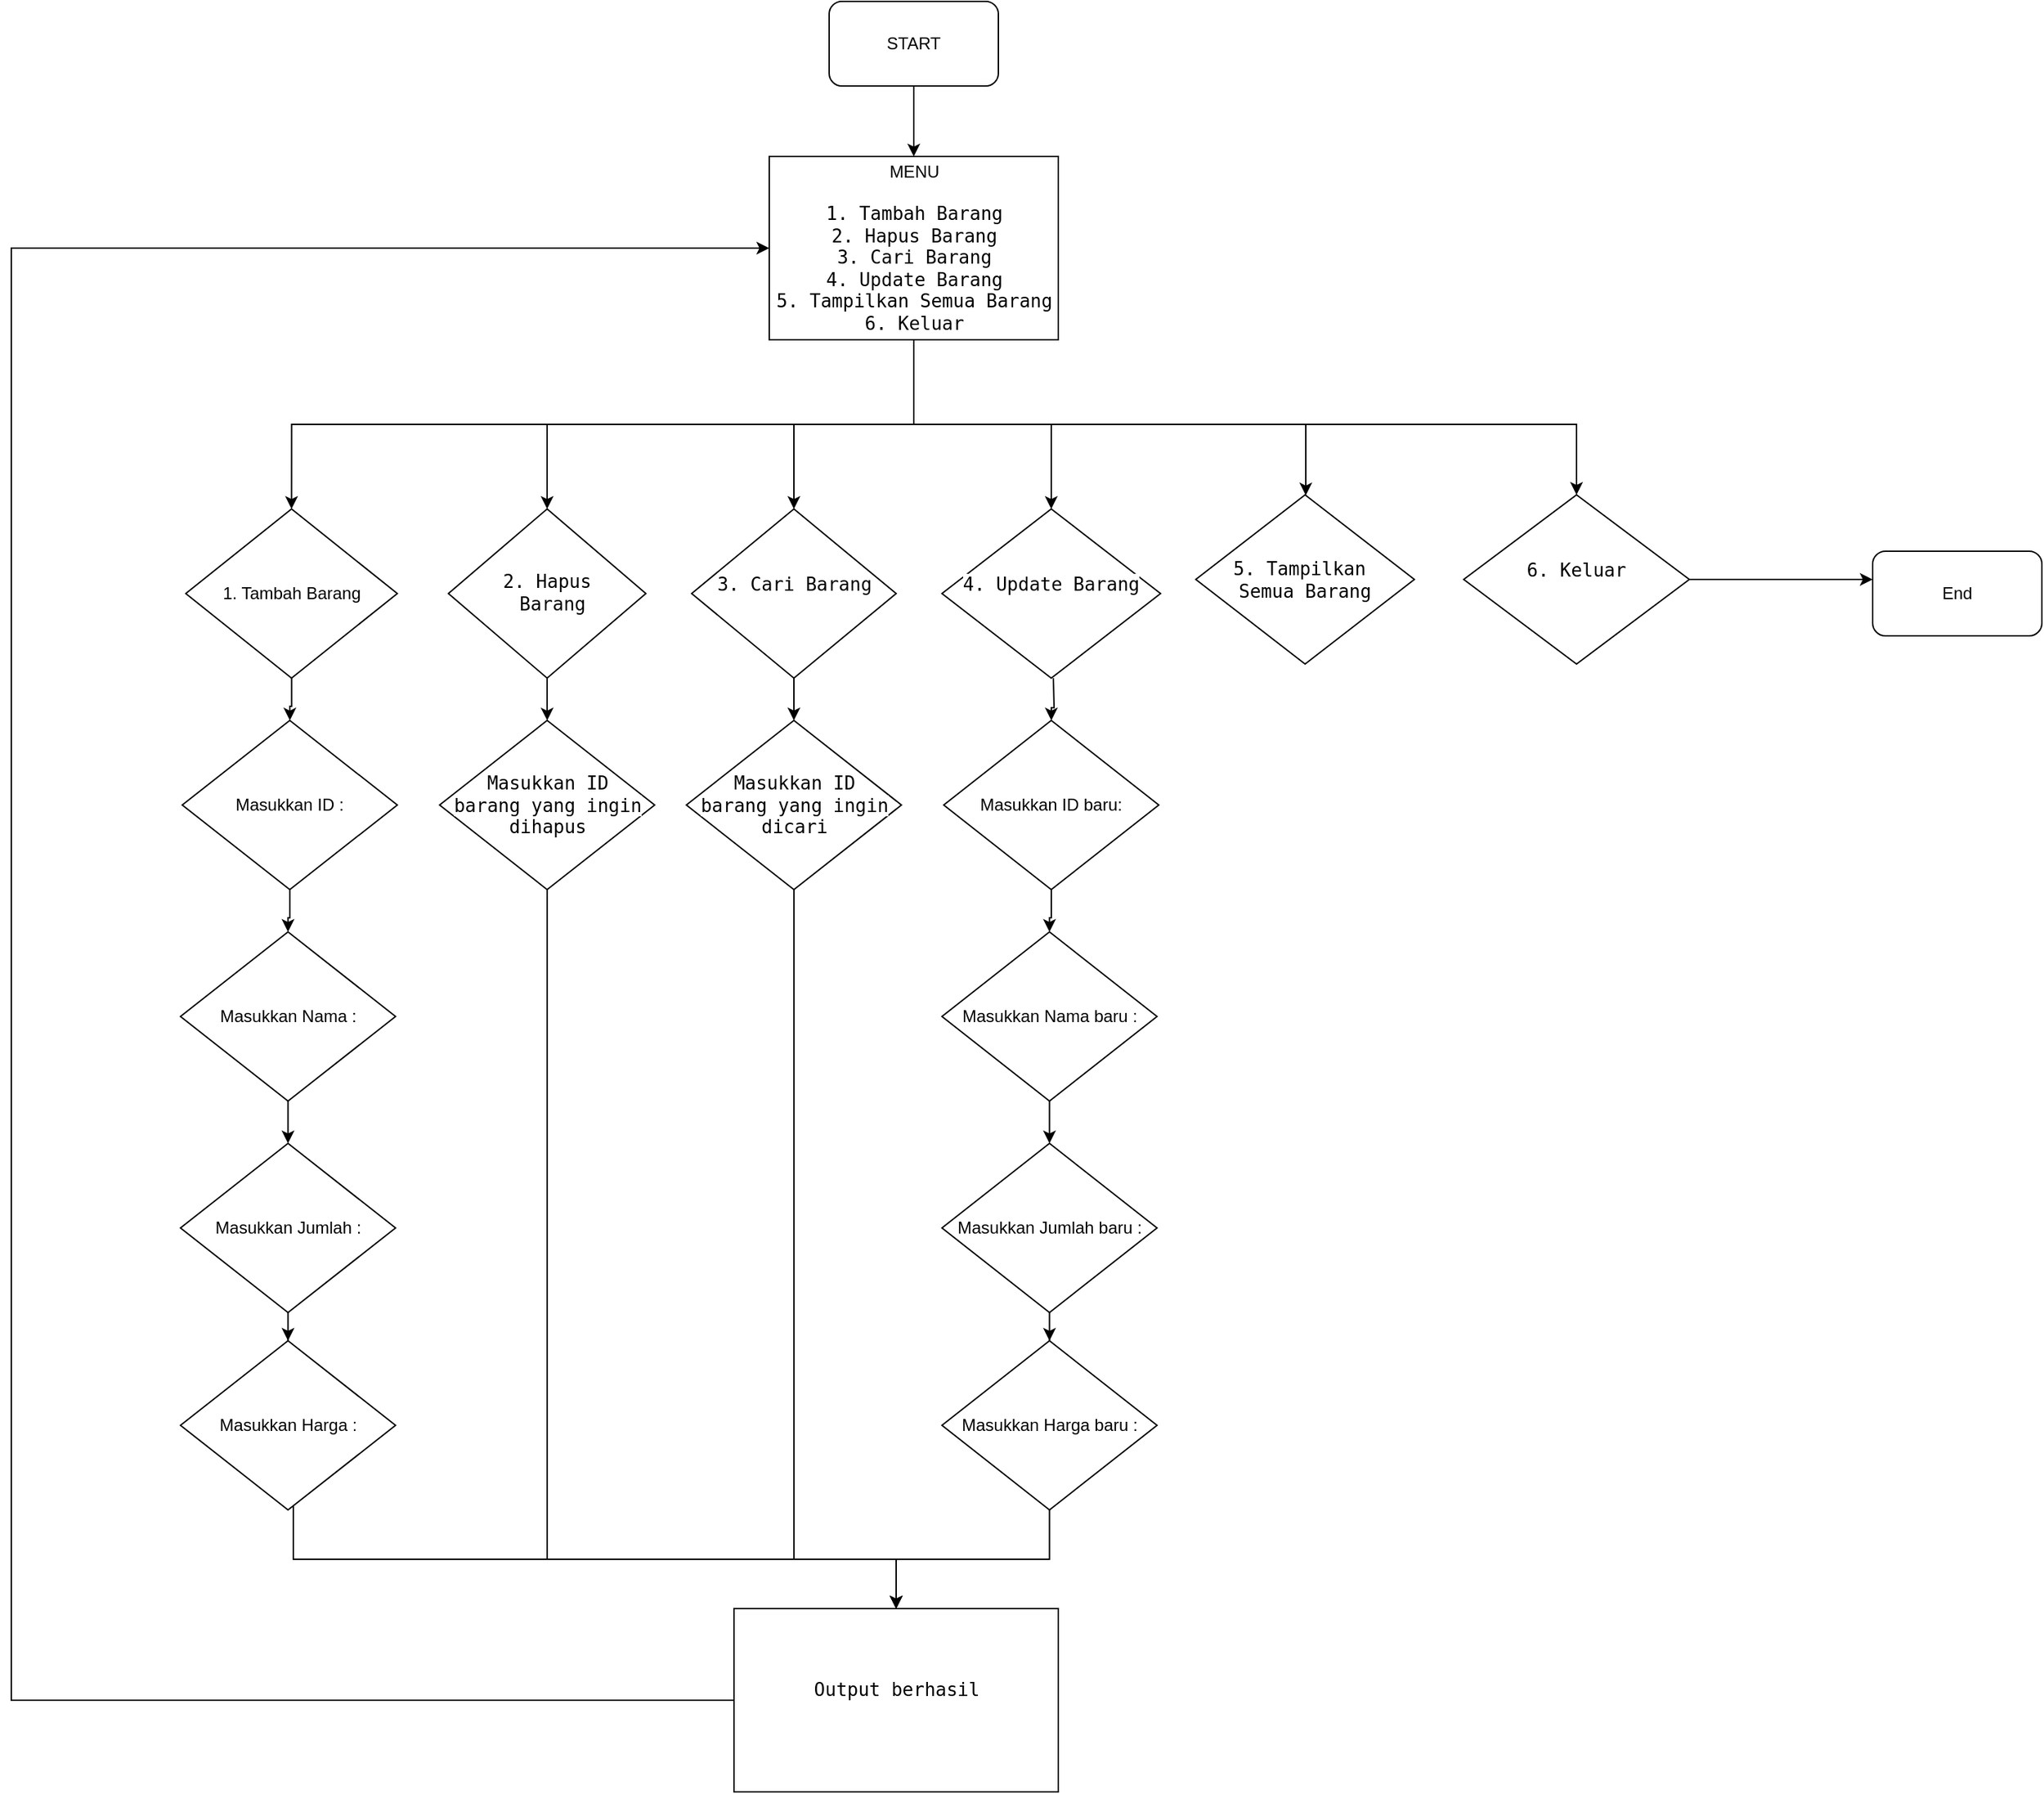 <mxfile version="24.7.5">
  <diagram name="Page-1" id="AXtwD7Jq51mVKn2y1dPp">
    <mxGraphModel dx="2516" dy="951" grid="1" gridSize="10" guides="1" tooltips="1" connect="1" arrows="1" fold="1" page="1" pageScale="1" pageWidth="850" pageHeight="1100" math="0" shadow="0">
      <root>
        <mxCell id="0" />
        <mxCell id="1" parent="0" />
        <mxCell id="LNa_omhU0U5EosSfoNTB-3" style="edgeStyle=orthogonalEdgeStyle;rounded=0;orthogonalLoop=1;jettySize=auto;html=1;" parent="1" source="LNa_omhU0U5EosSfoNTB-1" target="LNa_omhU0U5EosSfoNTB-2" edge="1">
          <mxGeometry relative="1" as="geometry" />
        </mxCell>
        <mxCell id="LNa_omhU0U5EosSfoNTB-1" value="START" style="rounded=1;whiteSpace=wrap;html=1;" parent="1" vertex="1">
          <mxGeometry x="380" y="10" width="120" height="60" as="geometry" />
        </mxCell>
        <mxCell id="LNa_omhU0U5EosSfoNTB-13" value="" style="edgeStyle=orthogonalEdgeStyle;rounded=0;orthogonalLoop=1;jettySize=auto;html=1;" parent="1" source="LNa_omhU0U5EosSfoNTB-2" target="LNa_omhU0U5EosSfoNTB-8" edge="1">
          <mxGeometry relative="1" as="geometry" />
        </mxCell>
        <mxCell id="LNa_omhU0U5EosSfoNTB-21" style="edgeStyle=orthogonalEdgeStyle;rounded=0;orthogonalLoop=1;jettySize=auto;html=1;" parent="1" source="LNa_omhU0U5EosSfoNTB-2" target="LNa_omhU0U5EosSfoNTB-7" edge="1">
          <mxGeometry relative="1" as="geometry" />
        </mxCell>
        <mxCell id="LNa_omhU0U5EosSfoNTB-48" style="edgeStyle=orthogonalEdgeStyle;rounded=0;orthogonalLoop=1;jettySize=auto;html=1;entryX=0.5;entryY=0;entryDx=0;entryDy=0;" parent="1" source="LNa_omhU0U5EosSfoNTB-2" target="LNa_omhU0U5EosSfoNTB-4" edge="1">
          <mxGeometry relative="1" as="geometry">
            <Array as="points">
              <mxPoint x="440" y="310" />
              <mxPoint x="-1" y="310" />
            </Array>
          </mxGeometry>
        </mxCell>
        <mxCell id="LNa_omhU0U5EosSfoNTB-49" style="edgeStyle=orthogonalEdgeStyle;rounded=0;orthogonalLoop=1;jettySize=auto;html=1;" parent="1" source="LNa_omhU0U5EosSfoNTB-2" target="LNa_omhU0U5EosSfoNTB-6" edge="1">
          <mxGeometry relative="1" as="geometry">
            <Array as="points">
              <mxPoint x="440" y="310" />
              <mxPoint x="180" y="310" />
            </Array>
          </mxGeometry>
        </mxCell>
        <mxCell id="LNa_omhU0U5EosSfoNTB-50" style="edgeStyle=orthogonalEdgeStyle;rounded=0;orthogonalLoop=1;jettySize=auto;html=1;" parent="1" source="LNa_omhU0U5EosSfoNTB-2" target="LNa_omhU0U5EosSfoNTB-9" edge="1">
          <mxGeometry relative="1" as="geometry">
            <Array as="points">
              <mxPoint x="440" y="310" />
              <mxPoint x="718" y="310" />
            </Array>
          </mxGeometry>
        </mxCell>
        <mxCell id="LNa_omhU0U5EosSfoNTB-51" style="edgeStyle=orthogonalEdgeStyle;rounded=0;orthogonalLoop=1;jettySize=auto;html=1;entryX=0.5;entryY=0;entryDx=0;entryDy=0;" parent="1" source="LNa_omhU0U5EosSfoNTB-2" target="LNa_omhU0U5EosSfoNTB-5" edge="1">
          <mxGeometry relative="1" as="geometry">
            <Array as="points">
              <mxPoint x="440" y="310" />
              <mxPoint x="910" y="310" />
            </Array>
          </mxGeometry>
        </mxCell>
        <mxCell id="LNa_omhU0U5EosSfoNTB-2" value="MENU&lt;div&gt;&lt;br&gt;&lt;div&gt;&lt;span style=&quot;font-family: monospace; font-size: medium; text-align: start; caret-color: rgba(0, 0, 0, 0); white-space: pre; background-color: rgb(255, 255, 255);&quot;&gt;1. Tambah Barang&lt;br&gt;2. Hapus Barang&lt;br&gt;3. Cari Barang&lt;br&gt;4. Update Barang&lt;br&gt;5. Tampilkan Semua Barang&lt;br&gt;6. Keluar&lt;/span&gt;&lt;br&gt;&lt;/div&gt;&lt;/div&gt;" style="rounded=0;whiteSpace=wrap;html=1;" parent="1" vertex="1">
          <mxGeometry x="337.5" y="120" width="205" height="130" as="geometry" />
        </mxCell>
        <mxCell id="LNa_omhU0U5EosSfoNTB-33" style="edgeStyle=orthogonalEdgeStyle;rounded=0;orthogonalLoop=1;jettySize=auto;html=1;" parent="1" source="LNa_omhU0U5EosSfoNTB-4" target="LNa_omhU0U5EosSfoNTB-28" edge="1">
          <mxGeometry relative="1" as="geometry" />
        </mxCell>
        <mxCell id="LNa_omhU0U5EosSfoNTB-4" value="1. Tambah Barang" style="rhombus;whiteSpace=wrap;html=1;" parent="1" vertex="1">
          <mxGeometry x="-76.25" y="370" width="150" height="120" as="geometry" />
        </mxCell>
        <mxCell id="LNa_omhU0U5EosSfoNTB-46" style="edgeStyle=orthogonalEdgeStyle;rounded=0;orthogonalLoop=1;jettySize=auto;html=1;" parent="1" source="LNa_omhU0U5EosSfoNTB-5" target="LNa_omhU0U5EosSfoNTB-45" edge="1">
          <mxGeometry relative="1" as="geometry">
            <Array as="points">
              <mxPoint x="1090" y="420" />
              <mxPoint x="1090" y="420" />
            </Array>
          </mxGeometry>
        </mxCell>
        <mxCell id="LNa_omhU0U5EosSfoNTB-5" value="&#xa;&lt;span style=&quot;color: rgb(0, 0, 0); font-family: monospace; font-size: medium; font-style: normal; font-variant-ligatures: normal; font-variant-caps: normal; font-weight: 400; letter-spacing: normal; orphans: 2; text-align: start; text-indent: 0px; text-transform: none; widows: 2; word-spacing: 0px; -webkit-text-stroke-width: 0px; caret-color: rgba(0, 0, 0, 0); white-space: pre; background-color: rgb(255, 255, 255); text-decoration-thickness: initial; text-decoration-style: initial; text-decoration-color: initial; display: inline !important; float: none;&quot;&gt;6. Keluar&lt;/span&gt;&#xa;&#xa;" style="rhombus;whiteSpace=wrap;html=1;" parent="1" vertex="1">
          <mxGeometry x="830" y="360" width="160" height="120" as="geometry" />
        </mxCell>
        <mxCell id="LNa_omhU0U5EosSfoNTB-55" style="edgeStyle=orthogonalEdgeStyle;rounded=0;orthogonalLoop=1;jettySize=auto;html=1;" parent="1" source="LNa_omhU0U5EosSfoNTB-6" target="LNa_omhU0U5EosSfoNTB-54" edge="1">
          <mxGeometry relative="1" as="geometry" />
        </mxCell>
        <mxCell id="LNa_omhU0U5EosSfoNTB-6" value="&lt;br&gt;&lt;span style=&quot;color: rgb(0, 0, 0); font-family: monospace; font-size: medium; font-style: normal; font-variant-ligatures: normal; font-variant-caps: normal; font-weight: 400; letter-spacing: normal; orphans: 2; text-align: start; text-indent: 0px; text-transform: none; widows: 2; word-spacing: 0px; -webkit-text-stroke-width: 0px; caret-color: rgba(0, 0, 0, 0); white-space: pre; background-color: rgb(255, 255, 255); text-decoration-thickness: initial; text-decoration-style: initial; text-decoration-color: initial; display: inline !important; float: none;&quot;&gt;2. Hapus&lt;/span&gt;&lt;div&gt;&lt;span style=&quot;color: rgb(0, 0, 0); font-family: monospace; font-size: medium; font-style: normal; font-variant-ligatures: normal; font-variant-caps: normal; font-weight: 400; letter-spacing: normal; orphans: 2; text-align: start; text-indent: 0px; text-transform: none; widows: 2; word-spacing: 0px; -webkit-text-stroke-width: 0px; caret-color: rgba(0, 0, 0, 0); white-space: pre; background-color: rgb(255, 255, 255); text-decoration-thickness: initial; text-decoration-style: initial; text-decoration-color: initial; display: inline !important; float: none;&quot;&gt; Barang&lt;/span&gt;&lt;br&gt;&lt;/div&gt;&lt;div&gt;&lt;span style=&quot;color: rgb(0, 0, 0); font-family: monospace; font-size: medium; font-style: normal; font-variant-ligatures: normal; font-variant-caps: normal; font-weight: 400; letter-spacing: normal; orphans: 2; text-align: start; text-indent: 0px; text-transform: none; widows: 2; word-spacing: 0px; -webkit-text-stroke-width: 0px; caret-color: rgba(0, 0, 0, 0); white-space: pre; background-color: rgb(255, 255, 255); text-decoration-thickness: initial; text-decoration-style: initial; text-decoration-color: initial; display: inline !important; float: none;&quot;&gt;&lt;br&gt;&lt;/span&gt;&lt;/div&gt;" style="rhombus;whiteSpace=wrap;html=1;" parent="1" vertex="1">
          <mxGeometry x="110" y="370" width="140" height="120" as="geometry" />
        </mxCell>
        <mxCell id="LNa_omhU0U5EosSfoNTB-59" style="edgeStyle=orthogonalEdgeStyle;rounded=0;orthogonalLoop=1;jettySize=auto;html=1;entryX=0.5;entryY=0;entryDx=0;entryDy=0;" parent="1" source="LNa_omhU0U5EosSfoNTB-7" target="LNa_omhU0U5EosSfoNTB-58" edge="1">
          <mxGeometry relative="1" as="geometry" />
        </mxCell>
        <mxCell id="LNa_omhU0U5EosSfoNTB-7" value="&#xa;&lt;span style=&quot;color: rgb(0, 0, 0); font-family: monospace; font-size: medium; font-style: normal; font-variant-ligatures: normal; font-variant-caps: normal; font-weight: 400; letter-spacing: normal; orphans: 2; text-align: start; text-indent: 0px; text-transform: none; widows: 2; word-spacing: 0px; -webkit-text-stroke-width: 0px; caret-color: rgba(0, 0, 0, 0); white-space: pre; background-color: rgb(255, 255, 255); text-decoration-thickness: initial; text-decoration-style: initial; text-decoration-color: initial; display: inline !important; float: none;&quot;&gt;3. Cari Barang&lt;/span&gt;&lt;br style=&quot;forced-color-adjust: none; color: rgb(0, 0, 0); font-family: monospace; font-size: medium; font-style: normal; font-variant-ligatures: normal; font-variant-caps: normal; font-weight: 400; letter-spacing: normal; orphans: 2; text-align: start; text-indent: 0px; text-transform: none; widows: 2; word-spacing: 0px; -webkit-text-stroke-width: 0px; caret-color: rgba(0, 0, 0, 0); white-space: pre; text-decoration-thickness: initial; text-decoration-style: initial; text-decoration-color: initial;&quot;&gt;&#xa;&#xa;" style="rhombus;whiteSpace=wrap;html=1;" parent="1" vertex="1">
          <mxGeometry x="282.5" y="370" width="145" height="120" as="geometry" />
        </mxCell>
        <mxCell id="LNa_omhU0U5EosSfoNTB-8" value="&#xa;&lt;span style=&quot;color: rgb(0, 0, 0); font-family: monospace; font-size: medium; font-style: normal; font-variant-ligatures: normal; font-variant-caps: normal; font-weight: 400; letter-spacing: normal; orphans: 2; text-align: start; text-indent: 0px; text-transform: none; widows: 2; word-spacing: 0px; -webkit-text-stroke-width: 0px; caret-color: rgba(0, 0, 0, 0); white-space: pre; background-color: rgb(255, 255, 255); text-decoration-thickness: initial; text-decoration-style: initial; text-decoration-color: initial; display: inline !important; float: none;&quot;&gt;4. Update Barang&lt;/span&gt;&lt;br style=&quot;forced-color-adjust: none; color: rgb(0, 0, 0); font-family: monospace; font-size: medium; font-style: normal; font-variant-ligatures: normal; font-variant-caps: normal; font-weight: 400; letter-spacing: normal; orphans: 2; text-align: start; text-indent: 0px; text-transform: none; widows: 2; word-spacing: 0px; -webkit-text-stroke-width: 0px; caret-color: rgba(0, 0, 0, 0); white-space: pre; text-decoration-thickness: initial; text-decoration-style: initial; text-decoration-color: initial;&quot;&gt;&#xa;&#xa;" style="rhombus;whiteSpace=wrap;html=1;" parent="1" vertex="1">
          <mxGeometry x="460" y="370" width="155" height="120" as="geometry" />
        </mxCell>
        <mxCell id="LNa_omhU0U5EosSfoNTB-9" value="&lt;br&gt;&lt;span style=&quot;color: rgb(0, 0, 0); font-family: monospace; font-size: medium; font-style: normal; font-variant-ligatures: normal; font-variant-caps: normal; font-weight: 400; letter-spacing: normal; orphans: 2; text-align: start; text-indent: 0px; text-transform: none; widows: 2; word-spacing: 0px; -webkit-text-stroke-width: 0px; caret-color: rgba(0, 0, 0, 0); white-space: pre; background-color: rgb(255, 255, 255); text-decoration-thickness: initial; text-decoration-style: initial; text-decoration-color: initial; display: inline !important; float: none;&quot;&gt;5. Tampilkan &lt;/span&gt;&lt;div&gt;&lt;span style=&quot;color: rgb(0, 0, 0); font-family: monospace; font-size: medium; font-style: normal; font-variant-ligatures: normal; font-variant-caps: normal; font-weight: 400; letter-spacing: normal; orphans: 2; text-align: start; text-indent: 0px; text-transform: none; widows: 2; word-spacing: 0px; -webkit-text-stroke-width: 0px; caret-color: rgba(0, 0, 0, 0); white-space: pre; background-color: rgb(255, 255, 255); text-decoration-thickness: initial; text-decoration-style: initial; text-decoration-color: initial; display: inline !important; float: none;&quot;&gt;Semua Barang&lt;/span&gt;&lt;br style=&quot;forced-color-adjust: none; color: rgb(0, 0, 0); font-family: monospace; font-size: medium; font-style: normal; font-variant-ligatures: normal; font-variant-caps: normal; font-weight: 400; letter-spacing: normal; orphans: 2; text-align: start; text-indent: 0px; text-transform: none; widows: 2; word-spacing: 0px; -webkit-text-stroke-width: 0px; caret-color: rgba(0, 0, 0, 0); white-space: pre; text-decoration-thickness: initial; text-decoration-style: initial; text-decoration-color: initial;&quot;&gt;&lt;br&gt;&lt;/div&gt;" style="rhombus;whiteSpace=wrap;html=1;" parent="1" vertex="1">
          <mxGeometry x="640" y="360" width="155" height="120" as="geometry" />
        </mxCell>
        <mxCell id="LNa_omhU0U5EosSfoNTB-38" style="edgeStyle=orthogonalEdgeStyle;rounded=0;orthogonalLoop=1;jettySize=auto;html=1;" parent="1" source="LNa_omhU0U5EosSfoNTB-28" target="LNa_omhU0U5EosSfoNTB-29" edge="1">
          <mxGeometry relative="1" as="geometry" />
        </mxCell>
        <mxCell id="LNa_omhU0U5EosSfoNTB-28" value="Masukkan ID :" style="rhombus;whiteSpace=wrap;html=1;" parent="1" vertex="1">
          <mxGeometry x="-78.75" y="520" width="152.5" height="120" as="geometry" />
        </mxCell>
        <mxCell id="LNa_omhU0U5EosSfoNTB-39" style="edgeStyle=orthogonalEdgeStyle;rounded=0;orthogonalLoop=1;jettySize=auto;html=1;" parent="1" source="LNa_omhU0U5EosSfoNTB-29" target="LNa_omhU0U5EosSfoNTB-30" edge="1">
          <mxGeometry relative="1" as="geometry" />
        </mxCell>
        <mxCell id="LNa_omhU0U5EosSfoNTB-29" value="Masukkan Nama :" style="rhombus;whiteSpace=wrap;html=1;" parent="1" vertex="1">
          <mxGeometry x="-80" y="670" width="152.5" height="120" as="geometry" />
        </mxCell>
        <mxCell id="LNa_omhU0U5EosSfoNTB-41" style="edgeStyle=orthogonalEdgeStyle;rounded=0;orthogonalLoop=1;jettySize=auto;html=1;" parent="1" source="LNa_omhU0U5EosSfoNTB-30" target="LNa_omhU0U5EosSfoNTB-31" edge="1">
          <mxGeometry relative="1" as="geometry" />
        </mxCell>
        <mxCell id="LNa_omhU0U5EosSfoNTB-30" value="Masukkan Jumlah :" style="rhombus;whiteSpace=wrap;html=1;" parent="1" vertex="1">
          <mxGeometry x="-80" y="820" width="152.5" height="120" as="geometry" />
        </mxCell>
        <mxCell id="LNa_omhU0U5EosSfoNTB-53" style="edgeStyle=orthogonalEdgeStyle;rounded=0;orthogonalLoop=1;jettySize=auto;html=1;" parent="1" source="LNa_omhU0U5EosSfoNTB-31" target="LNa_omhU0U5EosSfoNTB-32" edge="1">
          <mxGeometry relative="1" as="geometry">
            <Array as="points">
              <mxPoint y="1115" />
            </Array>
          </mxGeometry>
        </mxCell>
        <mxCell id="LNa_omhU0U5EosSfoNTB-31" value="Masukkan Harga :" style="rhombus;whiteSpace=wrap;html=1;" parent="1" vertex="1">
          <mxGeometry x="-80" y="960" width="152.5" height="120" as="geometry" />
        </mxCell>
        <mxCell id="LNa_omhU0U5EosSfoNTB-61" style="edgeStyle=orthogonalEdgeStyle;rounded=0;orthogonalLoop=1;jettySize=auto;html=1;" parent="1" source="LNa_omhU0U5EosSfoNTB-32" target="LNa_omhU0U5EosSfoNTB-2" edge="1">
          <mxGeometry relative="1" as="geometry">
            <Array as="points">
              <mxPoint x="-200" y="1215" />
              <mxPoint x="-200" y="185" />
            </Array>
          </mxGeometry>
        </mxCell>
        <mxCell id="LNa_omhU0U5EosSfoNTB-32" value="&lt;span style=&quot;font-family: monospace; font-size: medium; text-align: start; caret-color: rgba(0, 0, 0, 0); white-space: pre; background-color: rgb(255, 255, 255);&quot;&gt;Output berhasil&lt;/span&gt;&lt;div&gt;&lt;span style=&quot;font-family: monospace; font-size: medium; text-align: start; caret-color: rgba(0, 0, 0, 0); white-space: pre; background-color: rgb(255, 255, 255);&quot;&gt;&lt;br&gt;&lt;/span&gt;&lt;/div&gt;" style="rounded=0;whiteSpace=wrap;html=1;" parent="1" vertex="1">
          <mxGeometry x="312.5" y="1150" width="230" height="130" as="geometry" />
        </mxCell>
        <mxCell id="LNa_omhU0U5EosSfoNTB-45" value="End" style="rounded=1;whiteSpace=wrap;html=1;" parent="1" vertex="1">
          <mxGeometry x="1120" y="400" width="120" height="60" as="geometry" />
        </mxCell>
        <mxCell id="LNa_omhU0U5EosSfoNTB-57" style="edgeStyle=orthogonalEdgeStyle;rounded=0;orthogonalLoop=1;jettySize=auto;html=1;" parent="1" source="LNa_omhU0U5EosSfoNTB-54" target="LNa_omhU0U5EosSfoNTB-32" edge="1">
          <mxGeometry relative="1" as="geometry">
            <Array as="points">
              <mxPoint x="180" y="1115" />
            </Array>
          </mxGeometry>
        </mxCell>
        <mxCell id="LNa_omhU0U5EosSfoNTB-54" value="&lt;br&gt;&lt;span style=&quot;color: rgb(0, 0, 0); font-family: monospace; font-size: medium; font-style: normal; font-variant-ligatures: normal; font-variant-caps: normal; font-weight: 400; letter-spacing: normal; orphans: 2; text-align: start; text-indent: 0px; text-transform: none; widows: 2; word-spacing: 0px; -webkit-text-stroke-width: 0px; caret-color: rgba(0, 0, 0, 0); white-space: pre; background-color: rgb(255, 255, 255); text-decoration-thickness: initial; text-decoration-style: initial; text-decoration-color: initial; display: inline !important; float: none;&quot;&gt;Masukkan ID&lt;/span&gt;&lt;div&gt;&lt;span style=&quot;color: rgb(0, 0, 0); font-family: monospace; font-size: medium; font-style: normal; font-variant-ligatures: normal; font-variant-caps: normal; font-weight: 400; letter-spacing: normal; orphans: 2; text-align: start; text-indent: 0px; text-transform: none; widows: 2; word-spacing: 0px; -webkit-text-stroke-width: 0px; caret-color: rgba(0, 0, 0, 0); white-space: pre; background-color: rgb(255, 255, 255); text-decoration-thickness: initial; text-decoration-style: initial; text-decoration-color: initial; display: inline !important; float: none;&quot;&gt;barang yang ingin&lt;/span&gt;&lt;/div&gt;&lt;div&gt;&lt;span style=&quot;color: rgb(0, 0, 0); font-family: monospace; font-size: medium; font-style: normal; font-variant-ligatures: normal; font-variant-caps: normal; font-weight: 400; letter-spacing: normal; orphans: 2; text-align: start; text-indent: 0px; text-transform: none; widows: 2; word-spacing: 0px; -webkit-text-stroke-width: 0px; caret-color: rgba(0, 0, 0, 0); white-space: pre; background-color: rgb(255, 255, 255); text-decoration-thickness: initial; text-decoration-style: initial; text-decoration-color: initial; display: inline !important; float: none;&quot;&gt;dihapus&lt;/span&gt;&lt;br&gt;&lt;br&gt;&lt;/div&gt;" style="rhombus;whiteSpace=wrap;html=1;" parent="1" vertex="1">
          <mxGeometry x="103.75" y="520" width="152.5" height="120" as="geometry" />
        </mxCell>
        <mxCell id="LNa_omhU0U5EosSfoNTB-60" style="edgeStyle=orthogonalEdgeStyle;rounded=0;orthogonalLoop=1;jettySize=auto;html=1;" parent="1" source="LNa_omhU0U5EosSfoNTB-58" target="LNa_omhU0U5EosSfoNTB-32" edge="1">
          <mxGeometry relative="1" as="geometry">
            <Array as="points">
              <mxPoint x="355" y="1115" />
            </Array>
          </mxGeometry>
        </mxCell>
        <mxCell id="LNa_omhU0U5EosSfoNTB-58" value="&lt;span style=&quot;color: rgb(0, 0, 0); font-family: monospace; font-size: medium; font-style: normal; font-variant-ligatures: normal; font-variant-caps: normal; font-weight: 400; letter-spacing: normal; orphans: 2; text-align: start; text-indent: 0px; text-transform: none; widows: 2; word-spacing: 0px; -webkit-text-stroke-width: 0px; caret-color: rgba(0, 0, 0, 0); white-space: pre; background-color: rgb(255, 255, 255); text-decoration-thickness: initial; text-decoration-style: initial; text-decoration-color: initial; display: inline !important; float: none;&quot;&gt;Masukkan ID&lt;/span&gt;&lt;div&gt;&lt;span style=&quot;color: rgb(0, 0, 0); font-family: monospace; font-size: medium; font-style: normal; font-variant-ligatures: normal; font-variant-caps: normal; font-weight: 400; letter-spacing: normal; orphans: 2; text-align: start; text-indent: 0px; text-transform: none; widows: 2; word-spacing: 0px; -webkit-text-stroke-width: 0px; caret-color: rgba(0, 0, 0, 0); white-space: pre; background-color: rgb(255, 255, 255); text-decoration-thickness: initial; text-decoration-style: initial; text-decoration-color: initial; display: inline !important; float: none;&quot;&gt;barang yang ingin&lt;/span&gt;&lt;/div&gt;&lt;div&gt;&lt;span style=&quot;color: rgb(0, 0, 0); font-family: monospace; font-size: medium; font-style: normal; font-variant-ligatures: normal; font-variant-caps: normal; font-weight: 400; letter-spacing: normal; orphans: 2; text-align: start; text-indent: 0px; text-transform: none; widows: 2; word-spacing: 0px; -webkit-text-stroke-width: 0px; caret-color: rgba(0, 0, 0, 0); white-space: pre; background-color: rgb(255, 255, 255); text-decoration-thickness: initial; text-decoration-style: initial; text-decoration-color: initial; display: inline !important; float: none;&quot;&gt;dicari&lt;/span&gt;&lt;/div&gt;" style="rhombus;whiteSpace=wrap;html=1;" parent="1" vertex="1">
          <mxGeometry x="278.75" y="520" width="152.5" height="120" as="geometry" />
        </mxCell>
        <mxCell id="sZ7-CWzbeWMun6vXFIyF-1" style="edgeStyle=orthogonalEdgeStyle;rounded=0;orthogonalLoop=1;jettySize=auto;html=1;" edge="1" parent="1" target="sZ7-CWzbeWMun6vXFIyF-3">
          <mxGeometry relative="1" as="geometry">
            <mxPoint x="539" y="490" as="sourcePoint" />
          </mxGeometry>
        </mxCell>
        <mxCell id="sZ7-CWzbeWMun6vXFIyF-2" style="edgeStyle=orthogonalEdgeStyle;rounded=0;orthogonalLoop=1;jettySize=auto;html=1;" edge="1" parent="1" source="sZ7-CWzbeWMun6vXFIyF-3" target="sZ7-CWzbeWMun6vXFIyF-5">
          <mxGeometry relative="1" as="geometry" />
        </mxCell>
        <mxCell id="sZ7-CWzbeWMun6vXFIyF-3" value="Masukkan ID baru:" style="rhombus;whiteSpace=wrap;html=1;" vertex="1" parent="1">
          <mxGeometry x="461.25" y="520" width="152.5" height="120" as="geometry" />
        </mxCell>
        <mxCell id="sZ7-CWzbeWMun6vXFIyF-4" style="edgeStyle=orthogonalEdgeStyle;rounded=0;orthogonalLoop=1;jettySize=auto;html=1;" edge="1" parent="1" source="sZ7-CWzbeWMun6vXFIyF-5" target="sZ7-CWzbeWMun6vXFIyF-7">
          <mxGeometry relative="1" as="geometry" />
        </mxCell>
        <mxCell id="sZ7-CWzbeWMun6vXFIyF-5" value="Masukkan Nama baru :" style="rhombus;whiteSpace=wrap;html=1;" vertex="1" parent="1">
          <mxGeometry x="460" y="670" width="152.5" height="120" as="geometry" />
        </mxCell>
        <mxCell id="sZ7-CWzbeWMun6vXFIyF-6" style="edgeStyle=orthogonalEdgeStyle;rounded=0;orthogonalLoop=1;jettySize=auto;html=1;" edge="1" parent="1" source="sZ7-CWzbeWMun6vXFIyF-7" target="sZ7-CWzbeWMun6vXFIyF-8">
          <mxGeometry relative="1" as="geometry" />
        </mxCell>
        <mxCell id="sZ7-CWzbeWMun6vXFIyF-7" value="Masukkan Jumlah baru :" style="rhombus;whiteSpace=wrap;html=1;" vertex="1" parent="1">
          <mxGeometry x="460" y="820" width="152.5" height="120" as="geometry" />
        </mxCell>
        <mxCell id="sZ7-CWzbeWMun6vXFIyF-9" value="" style="edgeStyle=orthogonalEdgeStyle;rounded=0;orthogonalLoop=1;jettySize=auto;html=1;" edge="1" parent="1" source="sZ7-CWzbeWMun6vXFIyF-8" target="LNa_omhU0U5EosSfoNTB-32">
          <mxGeometry relative="1" as="geometry" />
        </mxCell>
        <mxCell id="sZ7-CWzbeWMun6vXFIyF-8" value="Masukkan Harga baru :" style="rhombus;whiteSpace=wrap;html=1;" vertex="1" parent="1">
          <mxGeometry x="460" y="960" width="152.5" height="120" as="geometry" />
        </mxCell>
      </root>
    </mxGraphModel>
  </diagram>
</mxfile>
